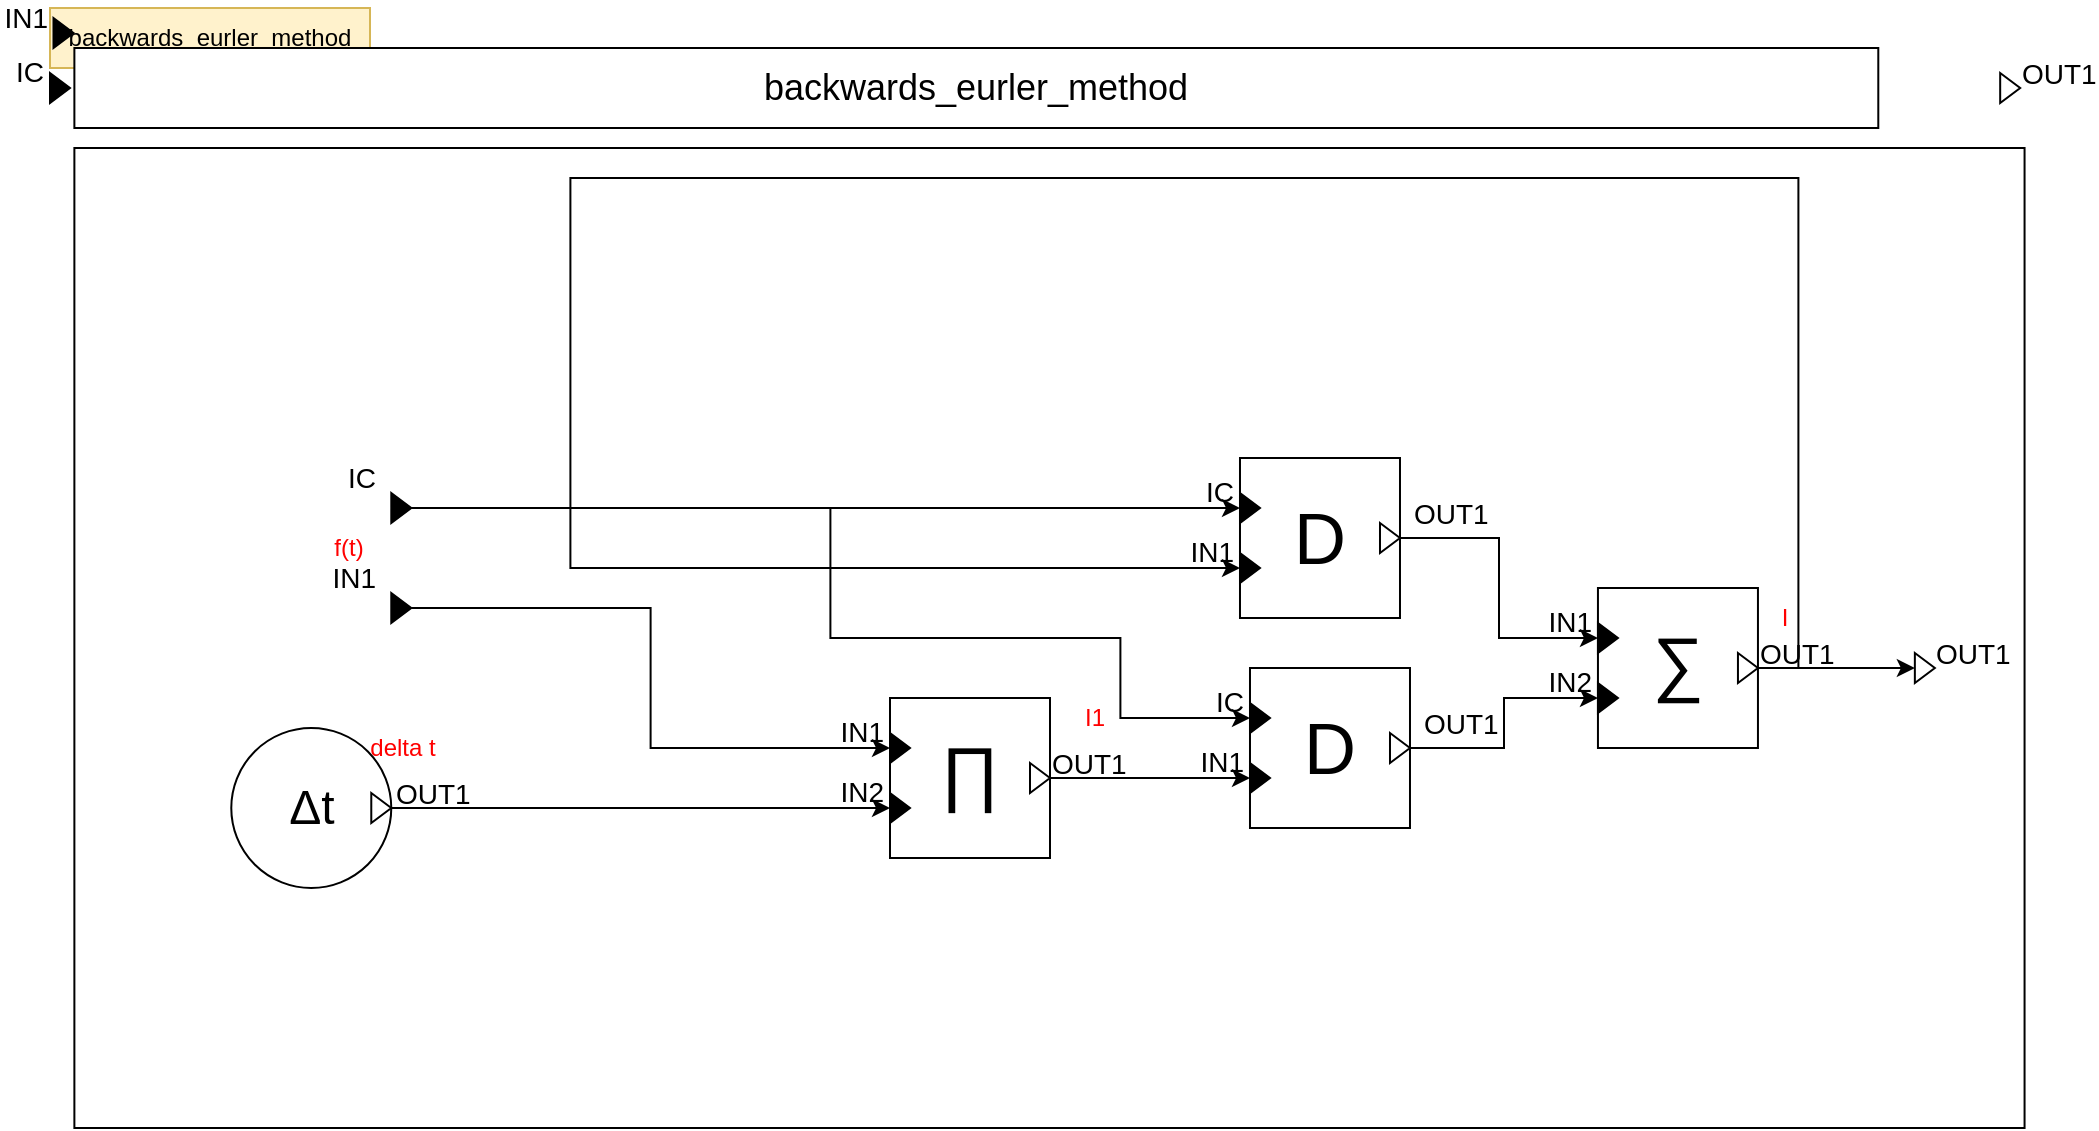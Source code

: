<mxfile version="24.7.17">
  <diagram id="N5nFlDylz3wS6Qd0s4Ny" name="Page-1">
    <mxGraphModel dx="2218" dy="990" grid="1" gridSize="5" guides="1" tooltips="1" connect="1" arrows="1" fold="1" page="1" pageScale="1" pageWidth="850" pageHeight="1100" math="0" shadow="0">
      <root>
        <mxCell id="0" />
        <mxCell id="1" parent="0" />
        <object label="backwards_eurler_method" placeholders="1" class_name="backwards_eurler_method" block_name="backwards_eurler_method_name" id="A_Bu4HxSgUgRhryUP4xk-1">
          <mxCell style="rounded=0;whiteSpace=wrap;html=1;fillColor=#fff2cc;strokeColor=#d6b656;container=0;connectable=0;allowArrows=0;treeFolding=0;moveCells=0;treeMoving=0;comic=0;rotatable=0;expand=1;autosize=1;resizeWidth=1;resizeHeight=1;metaEdit=1;" parent="1" vertex="1">
            <mxGeometry x="-250.0" y="430" width="160" height="30" as="geometry">
              <mxRectangle x="40" y="400" width="50" height="40" as="alternateBounds" />
            </mxGeometry>
          </mxCell>
        </object>
        <object label="%class_name%" placeholders="1" id="A_Bu4HxSgUgRhryUP4xk-2">
          <mxCell style="rounded=0;whiteSpace=wrap;html=1;fillColor=#ffffff;fontSize=18;connectable=0;allowArrows=0;rotatable=0;cloneable=0;deletable=0;" parent="A_Bu4HxSgUgRhryUP4xk-1" vertex="1">
            <mxGeometry x="12.189" y="20" width="901.956" height="40" as="geometry" />
          </mxCell>
        </object>
        <mxCell id="A_Bu4HxSgUgRhryUP4xk-3" value="" style="rounded=0;whiteSpace=wrap;html=1;fillColor=#ffffff;connectable=0;allowArrows=0;container=1;collapsible=0;portConstraintRotation=0;rotatable=0;cloneable=0;deletable=0;recursiveResize=0;" parent="A_Bu4HxSgUgRhryUP4xk-1" vertex="1">
          <mxGeometry x="12.189" y="70" width="975.088" height="490" as="geometry">
            <mxRectangle x="10" y="70" width="50" height="40" as="alternateBounds" />
          </mxGeometry>
        </mxCell>
        <mxCell id="A_Bu4HxSgUgRhryUP4xk-4" style="edgeStyle=orthogonalEdgeStyle;rounded=0;orthogonalLoop=1;jettySize=auto;html=1;exitX=1;exitY=0.5;exitDx=0;exitDy=0;entryX=0;entryY=0.5;entryDx=0;entryDy=0;" parent="A_Bu4HxSgUgRhryUP4xk-3" source="A_Bu4HxSgUgRhryUP4xk-5" target="A_Bu4HxSgUgRhryUP4xk-14" edge="1">
          <mxGeometry relative="1" as="geometry" />
        </mxCell>
        <object label="%name%" placeholders="1" name="IN1" class_name="InputPort" id="A_Bu4HxSgUgRhryUP4xk-5">
          <mxCell style="triangle;fontSize=14;points=[[0,0.5],[1,0.5]];allowArrows=0;verticalAlign=middle;horizontal=1;spacingTop=0;align=right;spacingLeft=0;spacingRight=8;html=1;comic=0;treeFolding=0;treeMoving=0;resizable=0;movableLabel=1;spacing=2;aspect=fixed;fillColor=#000000;metaEdit=1;" parent="A_Bu4HxSgUgRhryUP4xk-3" vertex="1">
            <mxGeometry x="158.452" y="222.5" width="10" height="15" as="geometry">
              <mxPoint x="-9" y="-15" as="offset" />
            </mxGeometry>
          </mxCell>
        </object>
        <object label="%symbol%" placeholders="1" symbol="D" class_name="DelayBlock" block_name="" id="A_Bu4HxSgUgRhryUP4xk-6">
          <mxCell style="whiteSpace=wrap;html=1;aspect=fixed;comic=0;fillColor=#FFFFFF;fontSize=36;align=center;resizable=0;container=1;collapsible=0;points=[];allowArrows=0;metaEdit=1;connectable=0;" parent="A_Bu4HxSgUgRhryUP4xk-3" vertex="1">
            <mxGeometry x="582.808" y="155" width="80" height="80" as="geometry" />
          </mxCell>
        </object>
        <object label="%name%" placeholders="1" name="OUT1" class_name="OutputPort" id="A_Bu4HxSgUgRhryUP4xk-7">
          <mxCell style="triangle;fillColor=#ffffff;fontSize=14;points=[[1,0.5]];allowArrows=0;verticalAlign=middle;horizontal=1;spacingTop=0;align=left;spacingLeft=4;spacingRight=0;html=1;comic=0;treeFolding=0;treeMoving=0;movable=1;resizable=0;rotatable=1;deletable=1;editable=1;connectable=1;movableLabel=1;spacing=2;aspect=fixed;metaEdit=1;" parent="A_Bu4HxSgUgRhryUP4xk-6" vertex="1">
            <mxGeometry x="70" y="32.5" width="10" height="15" as="geometry">
              <mxPoint x="11" y="-12" as="offset" />
            </mxGeometry>
          </mxCell>
        </object>
        <object label="%name%" placeholders="1" name="IC" class_name="InputPort" id="A_Bu4HxSgUgRhryUP4xk-8">
          <mxCell style="triangle;fontSize=14;points=[[0,0.5]];allowArrows=0;verticalAlign=middle;horizontal=1;spacingTop=0;align=right;spacingLeft=0;spacingRight=8;html=1;comic=0;treeFolding=0;treeMoving=0;resizable=0;movableLabel=1;spacing=2;aspect=fixed;fillColor=#000000;metaEdit=1;" parent="A_Bu4HxSgUgRhryUP4xk-6" vertex="1">
            <mxGeometry y="17.5" width="10" height="15" as="geometry">
              <mxPoint x="-4" y="-8" as="offset" />
            </mxGeometry>
          </mxCell>
        </object>
        <object label="%name%" placeholders="1" name="IN1" class_name="InputPort" id="A_Bu4HxSgUgRhryUP4xk-9">
          <mxCell style="triangle;fontSize=14;points=[[0,0.5]];allowArrows=0;verticalAlign=middle;horizontal=1;spacingTop=0;align=right;spacingLeft=0;spacingRight=8;html=1;comic=0;treeFolding=0;treeMoving=0;resizable=0;movableLabel=1;spacing=2;aspect=fixed;fillColor=#000000;metaEdit=1;" parent="A_Bu4HxSgUgRhryUP4xk-6" vertex="1">
            <mxGeometry y="47.5" width="10" height="15" as="geometry">
              <mxPoint x="-4" y="-8" as="offset" />
            </mxGeometry>
          </mxCell>
        </object>
        <object label="%symbol%" placeholders="1" block_name="" class_name="DeltaTBlock" symbol="&amp;#916;t" id="A_Bu4HxSgUgRhryUP4xk-10">
          <mxCell style="ellipse;whiteSpace=wrap;html=1;comic=0;fillColor=#ffffff;fontSize=24;align=center;allowArrows=0;connectable=0;container=1;collapsible=0;recursiveResize=1;direction=west;resizable=0;metaEdit=1;" parent="A_Bu4HxSgUgRhryUP4xk-3" vertex="1">
            <mxGeometry x="78.453" y="290" width="80" height="80" as="geometry" />
          </mxCell>
        </object>
        <object label="%name%" placeholders="1" name="OUT1" class_name="OutputPort" id="A_Bu4HxSgUgRhryUP4xk-11">
          <mxCell style="triangle;fillColor=#ffffff;fontSize=14;points=[[1,0.5]];allowArrows=0;verticalAlign=middle;horizontal=1;spacingTop=0;align=left;spacingLeft=4;spacingRight=0;html=1;comic=0;treeFolding=0;treeMoving=0;movable=1;resizable=0;rotatable=1;deletable=1;editable=1;connectable=1;movableLabel=1;spacing=2;aspect=fixed;metaEdit=1;" parent="A_Bu4HxSgUgRhryUP4xk-10" vertex="1">
            <mxGeometry x="70" y="32.5" width="10" height="15" as="geometry">
              <mxPoint x="6" y="-7" as="offset" />
            </mxGeometry>
          </mxCell>
        </object>
        <object label="%symbol%" placeholders="1" symbol="&amp;prod;" class_name="ProductBlock" block_name="" numberOfInputs="2" id="A_Bu4HxSgUgRhryUP4xk-12">
          <mxCell style="whiteSpace=wrap;html=1;aspect=fixed;comic=0;fillColor=#FFFFFF;fontSize=36;align=center;resizable=0;container=1;collapsible=0;points=[];allowArrows=0;spacingTop=-6;metaEdit=1;connectable=0;" parent="A_Bu4HxSgUgRhryUP4xk-3" vertex="1">
            <mxGeometry x="407.812" y="275" width="80" height="80" as="geometry" />
          </mxCell>
        </object>
        <object label="%name%" placeholders="1" name="OUT1" class_name="OutputPort" id="A_Bu4HxSgUgRhryUP4xk-13">
          <mxCell style="triangle;fillColor=#ffffff;fontSize=14;points=[[1,0.5]];allowArrows=0;verticalAlign=middle;horizontal=1;spacingTop=0;align=left;spacingLeft=4;spacingRight=0;html=1;comic=0;treeFolding=0;treeMoving=0;movable=1;resizable=0;rotatable=1;deletable=1;editable=1;connectable=1;movableLabel=1;spacing=2;aspect=fixed;metaEdit=1;" parent="A_Bu4HxSgUgRhryUP4xk-12" vertex="1">
            <mxGeometry x="70" y="32.5" width="10" height="15" as="geometry">
              <mxPoint x="5" y="-7" as="offset" />
            </mxGeometry>
          </mxCell>
        </object>
        <object label="%name%" placeholders="1" name="IN1" class_name="InputPort" id="A_Bu4HxSgUgRhryUP4xk-14">
          <mxCell style="triangle;fontSize=14;points=[[0,0.5]];allowArrows=0;verticalAlign=middle;horizontal=1;spacingTop=0;align=right;spacingLeft=0;spacingRight=8;html=1;comic=0;treeFolding=0;treeMoving=0;resizable=0;movableLabel=1;spacing=2;aspect=fixed;fillColor=#000000;metaEdit=1;" parent="A_Bu4HxSgUgRhryUP4xk-12" vertex="1">
            <mxGeometry y="17.5" width="10" height="15" as="geometry">
              <mxPoint x="-4" y="-8" as="offset" />
            </mxGeometry>
          </mxCell>
        </object>
        <object label="%name%" placeholders="1" name="IN2" class_name="InputPort" id="A_Bu4HxSgUgRhryUP4xk-15">
          <mxCell style="triangle;fontSize=14;points=[[0,0.5]];allowArrows=0;verticalAlign=middle;horizontal=1;spacingTop=0;align=right;spacingLeft=0;spacingRight=8;html=1;comic=0;treeFolding=0;treeMoving=0;resizable=0;movableLabel=1;spacing=2;aspect=fixed;fillColor=#000000;metaEdit=1;" parent="A_Bu4HxSgUgRhryUP4xk-12" vertex="1">
            <mxGeometry y="47.5" width="10" height="15" as="geometry">
              <mxPoint x="-4" y="-8" as="offset" />
            </mxGeometry>
          </mxCell>
        </object>
        <mxCell id="A_Bu4HxSgUgRhryUP4xk-16" style="edgeStyle=orthogonalEdgeStyle;rounded=0;orthogonalLoop=1;jettySize=auto;html=1;exitX=1;exitY=0.5;exitDx=0;exitDy=0;entryX=0;entryY=0.5;entryDx=0;entryDy=0;" parent="A_Bu4HxSgUgRhryUP4xk-3" source="A_Bu4HxSgUgRhryUP4xk-11" target="A_Bu4HxSgUgRhryUP4xk-15" edge="1">
          <mxGeometry relative="1" as="geometry" />
        </mxCell>
        <object label="%symbol%" placeholders="1" symbol="&amp;sum;" class_name="AdderBlock" block_name="" numberOfInputs="2" id="A_Bu4HxSgUgRhryUP4xk-17">
          <mxCell style="whiteSpace=wrap;html=1;aspect=fixed;comic=0;fillColor=#FFFFFF;fontSize=36;align=center;resizable=0;container=1;collapsible=0;points=[];allowArrows=0;spacingTop=-6;metaEdit=1;connectable=0;" parent="A_Bu4HxSgUgRhryUP4xk-3" vertex="1">
            <mxGeometry x="761.787" y="220" width="80" height="80" as="geometry" />
          </mxCell>
        </object>
        <object label="%name%" placeholders="1" name="OUT1" class_name="OutputPort" id="A_Bu4HxSgUgRhryUP4xk-18">
          <mxCell style="triangle;fillColor=#ffffff;fontSize=14;points=[[1,0.5]];allowArrows=0;verticalAlign=middle;horizontal=1;spacingTop=0;align=left;spacingLeft=4;spacingRight=0;html=1;comic=0;treeFolding=0;treeMoving=0;movable=1;resizable=0;rotatable=1;deletable=1;editable=1;connectable=1;movableLabel=1;spacing=2;aspect=fixed;metaEdit=1;" parent="A_Bu4HxSgUgRhryUP4xk-17" vertex="1">
            <mxGeometry x="70" y="32.5" width="10" height="15" as="geometry">
              <mxPoint x="5" y="-7" as="offset" />
            </mxGeometry>
          </mxCell>
        </object>
        <object label="%name%" placeholders="1" name="IN1" class_name="InputPort" id="A_Bu4HxSgUgRhryUP4xk-19">
          <mxCell style="triangle;fontSize=14;points=[[0,0.5]];allowArrows=0;verticalAlign=middle;horizontal=1;spacingTop=0;align=right;spacingLeft=0;spacingRight=8;html=1;comic=0;treeFolding=0;treeMoving=0;resizable=0;movableLabel=1;spacing=2;aspect=fixed;fillColor=#000000;metaEdit=1;" parent="A_Bu4HxSgUgRhryUP4xk-17" vertex="1">
            <mxGeometry y="17.5" width="10" height="15" as="geometry">
              <mxPoint x="-4" y="-8" as="offset" />
            </mxGeometry>
          </mxCell>
        </object>
        <object label="%name%" placeholders="1" name="IN2" class_name="InputPort" id="A_Bu4HxSgUgRhryUP4xk-20">
          <mxCell style="triangle;fontSize=14;points=[[0,0.5]];allowArrows=0;verticalAlign=middle;horizontal=1;spacingTop=0;align=right;spacingLeft=0;spacingRight=8;html=1;comic=0;treeFolding=0;treeMoving=0;resizable=0;movableLabel=1;spacing=2;aspect=fixed;fillColor=#000000;metaEdit=1;" parent="A_Bu4HxSgUgRhryUP4xk-17" vertex="1">
            <mxGeometry y="47.5" width="10" height="15" as="geometry">
              <mxPoint x="-4" y="-8" as="offset" />
            </mxGeometry>
          </mxCell>
        </object>
        <object label="%name%" placeholders="1" name="OUT1" class_name="OutputPort" id="A_Bu4HxSgUgRhryUP4xk-21">
          <mxCell style="triangle;fillColor=#ffffff;fontSize=14;points=[[0,0.5],[1,0.5]];allowArrows=0;verticalAlign=middle;horizontal=1;spacingTop=0;align=left;spacingLeft=4;spacingRight=0;html=1;comic=0;treeFolding=0;treeMoving=0;movable=1;resizable=0;rotatable=1;deletable=1;editable=1;connectable=1;movableLabel=1;spacing=2;aspect=fixed;metaEdit=1;" parent="A_Bu4HxSgUgRhryUP4xk-3" vertex="1">
            <mxGeometry x="920.239" y="252.5" width="10" height="15" as="geometry">
              <mxPoint x="5" y="-7" as="offset" />
            </mxGeometry>
          </mxCell>
        </object>
        <mxCell id="A_Bu4HxSgUgRhryUP4xk-22" style="edgeStyle=orthogonalEdgeStyle;rounded=0;orthogonalLoop=1;jettySize=auto;html=1;exitX=1;exitY=0.5;exitDx=0;exitDy=0;entryX=0;entryY=0.5;entryDx=0;entryDy=0;" parent="A_Bu4HxSgUgRhryUP4xk-3" source="A_Bu4HxSgUgRhryUP4xk-18" target="A_Bu4HxSgUgRhryUP4xk-21" edge="1">
          <mxGeometry relative="1" as="geometry" />
        </mxCell>
        <mxCell id="A_Bu4HxSgUgRhryUP4xk-23" value="f(t)" style="text;html=1;align=center;verticalAlign=middle;whiteSpace=wrap;rounded=0;fontColor=#FF0000;" parent="A_Bu4HxSgUgRhryUP4xk-3" vertex="1">
          <mxGeometry x="106.211" y="185" width="62.684" height="30" as="geometry" />
        </mxCell>
        <mxCell id="A_Bu4HxSgUgRhryUP4xk-24" value="delta t" style="text;html=1;align=center;verticalAlign=middle;whiteSpace=wrap;rounded=0;fontColor=#FF0000;" parent="A_Bu4HxSgUgRhryUP4xk-3" vertex="1">
          <mxGeometry x="132.33" y="285" width="62.684" height="30" as="geometry" />
        </mxCell>
        <mxCell id="A_Bu4HxSgUgRhryUP4xk-25" value="I1" style="text;html=1;align=center;verticalAlign=middle;whiteSpace=wrap;rounded=0;fontColor=#FF0000;" parent="A_Bu4HxSgUgRhryUP4xk-3" vertex="1">
          <mxGeometry x="478.838" y="270" width="62.684" height="30" as="geometry" />
        </mxCell>
        <mxCell id="A_Bu4HxSgUgRhryUP4xk-26" value="I" style="text;html=1;align=center;verticalAlign=middle;whiteSpace=wrap;rounded=0;fontColor=#FF0000;" parent="A_Bu4HxSgUgRhryUP4xk-3" vertex="1">
          <mxGeometry x="823.601" y="220" width="62.684" height="30" as="geometry" />
        </mxCell>
        <mxCell id="A_Bu4HxSgUgRhryUP4xk-27" style="edgeStyle=orthogonalEdgeStyle;rounded=0;orthogonalLoop=1;jettySize=auto;html=1;exitX=1;exitY=0.5;exitDx=0;exitDy=0;entryX=0;entryY=0.5;entryDx=0;entryDy=0;" parent="A_Bu4HxSgUgRhryUP4xk-3" source="A_Bu4HxSgUgRhryUP4xk-29" target="A_Bu4HxSgUgRhryUP4xk-8" edge="1">
          <mxGeometry relative="1" as="geometry" />
        </mxCell>
        <mxCell id="A_Bu4HxSgUgRhryUP4xk-28" style="edgeStyle=orthogonalEdgeStyle;rounded=0;orthogonalLoop=1;jettySize=auto;html=1;exitX=1;exitY=0.5;exitDx=0;exitDy=0;entryX=0;entryY=0.5;entryDx=0;entryDy=0;" parent="A_Bu4HxSgUgRhryUP4xk-3" source="A_Bu4HxSgUgRhryUP4xk-29" target="A_Bu4HxSgUgRhryUP4xk-34" edge="1">
          <mxGeometry relative="1" as="geometry">
            <Array as="points">
              <mxPoint x="378" y="180" />
              <mxPoint x="378" y="245" />
              <mxPoint x="523" y="245" />
              <mxPoint x="523" y="285" />
            </Array>
          </mxGeometry>
        </mxCell>
        <object label="%name%" placeholders="1" name="IC" class_name="InputPort" id="A_Bu4HxSgUgRhryUP4xk-29">
          <mxCell style="triangle;fontSize=14;points=[[0,0.5],[1,0.5]];allowArrows=0;verticalAlign=middle;horizontal=1;spacingTop=0;align=right;spacingLeft=0;spacingRight=8;html=1;comic=0;treeFolding=0;treeMoving=0;resizable=0;movableLabel=1;spacing=2;aspect=fixed;fillColor=#000000;metaEdit=1;" parent="A_Bu4HxSgUgRhryUP4xk-3" vertex="1">
            <mxGeometry x="158.454" y="172.5" width="10" height="15" as="geometry">
              <mxPoint x="-9" y="-15" as="offset" />
            </mxGeometry>
          </mxCell>
        </object>
        <mxCell id="A_Bu4HxSgUgRhryUP4xk-30" style="edgeStyle=orthogonalEdgeStyle;rounded=0;orthogonalLoop=1;jettySize=auto;html=1;exitX=1;exitY=0.5;exitDx=0;exitDy=0;entryX=0;entryY=0.5;entryDx=0;entryDy=0;" parent="A_Bu4HxSgUgRhryUP4xk-3" source="A_Bu4HxSgUgRhryUP4xk-18" target="A_Bu4HxSgUgRhryUP4xk-9" edge="1">
          <mxGeometry relative="1" as="geometry">
            <Array as="points">
              <mxPoint x="862" y="260" />
              <mxPoint x="862" y="15" />
              <mxPoint x="248" y="15" />
              <mxPoint x="248" y="210" />
            </Array>
          </mxGeometry>
        </mxCell>
        <mxCell id="A_Bu4HxSgUgRhryUP4xk-31" style="edgeStyle=orthogonalEdgeStyle;rounded=0;orthogonalLoop=1;jettySize=auto;html=1;exitX=1;exitY=0.5;exitDx=0;exitDy=0;entryX=0;entryY=0.5;entryDx=0;entryDy=0;" parent="A_Bu4HxSgUgRhryUP4xk-3" source="A_Bu4HxSgUgRhryUP4xk-7" target="A_Bu4HxSgUgRhryUP4xk-19" edge="1">
          <mxGeometry relative="1" as="geometry" />
        </mxCell>
        <object label="%symbol%" placeholders="1" symbol="D" class_name="DelayBlock" block_name="" id="A_Bu4HxSgUgRhryUP4xk-32">
          <mxCell style="whiteSpace=wrap;html=1;aspect=fixed;comic=0;fillColor=#FFFFFF;fontSize=36;align=center;resizable=0;container=1;collapsible=0;points=[];allowArrows=0;metaEdit=1;connectable=0;" parent="A_Bu4HxSgUgRhryUP4xk-3" vertex="1">
            <mxGeometry x="587.808" y="260" width="80" height="80" as="geometry" />
          </mxCell>
        </object>
        <object label="%name%" placeholders="1" name="OUT1" class_name="OutputPort" id="A_Bu4HxSgUgRhryUP4xk-33">
          <mxCell style="triangle;fillColor=#ffffff;fontSize=14;points=[[1,0.5]];allowArrows=0;verticalAlign=middle;horizontal=1;spacingTop=0;align=left;spacingLeft=4;spacingRight=0;html=1;comic=0;treeFolding=0;treeMoving=0;movable=1;resizable=0;rotatable=1;deletable=1;editable=1;connectable=1;movableLabel=1;spacing=2;aspect=fixed;metaEdit=1;" parent="A_Bu4HxSgUgRhryUP4xk-32" vertex="1">
            <mxGeometry x="70" y="32.5" width="10" height="15" as="geometry">
              <mxPoint x="11" y="-12" as="offset" />
            </mxGeometry>
          </mxCell>
        </object>
        <object label="%name%" placeholders="1" name="IC" class_name="InputPort" id="A_Bu4HxSgUgRhryUP4xk-34">
          <mxCell style="triangle;fontSize=14;points=[[0,0.5]];allowArrows=0;verticalAlign=middle;horizontal=1;spacingTop=0;align=right;spacingLeft=0;spacingRight=8;html=1;comic=0;treeFolding=0;treeMoving=0;resizable=0;movableLabel=1;spacing=2;aspect=fixed;fillColor=#000000;metaEdit=1;" parent="A_Bu4HxSgUgRhryUP4xk-32" vertex="1">
            <mxGeometry y="17.5" width="10" height="15" as="geometry">
              <mxPoint x="-4" y="-8" as="offset" />
            </mxGeometry>
          </mxCell>
        </object>
        <object label="%name%" placeholders="1" name="IN1" class_name="InputPort" id="A_Bu4HxSgUgRhryUP4xk-35">
          <mxCell style="triangle;fontSize=14;points=[[0,0.5]];allowArrows=0;verticalAlign=middle;horizontal=1;spacingTop=0;align=right;spacingLeft=0;spacingRight=8;html=1;comic=0;treeFolding=0;treeMoving=0;resizable=0;movableLabel=1;spacing=2;aspect=fixed;fillColor=#000000;metaEdit=1;" parent="A_Bu4HxSgUgRhryUP4xk-32" vertex="1">
            <mxGeometry y="47.5" width="10" height="15" as="geometry">
              <mxPoint x="-4" y="-8" as="offset" />
            </mxGeometry>
          </mxCell>
        </object>
        <mxCell id="A_Bu4HxSgUgRhryUP4xk-36" style="edgeStyle=orthogonalEdgeStyle;rounded=0;orthogonalLoop=1;jettySize=auto;html=1;exitX=1;exitY=0.5;exitDx=0;exitDy=0;entryX=0;entryY=0.5;entryDx=0;entryDy=0;" parent="A_Bu4HxSgUgRhryUP4xk-3" source="A_Bu4HxSgUgRhryUP4xk-33" target="A_Bu4HxSgUgRhryUP4xk-20" edge="1">
          <mxGeometry relative="1" as="geometry" />
        </mxCell>
        <mxCell id="A_Bu4HxSgUgRhryUP4xk-37" style="edgeStyle=orthogonalEdgeStyle;rounded=0;orthogonalLoop=1;jettySize=auto;html=1;exitX=1;exitY=0.5;exitDx=0;exitDy=0;entryX=0;entryY=0.5;entryDx=0;entryDy=0;" parent="A_Bu4HxSgUgRhryUP4xk-3" source="A_Bu4HxSgUgRhryUP4xk-13" target="A_Bu4HxSgUgRhryUP4xk-35" edge="1">
          <mxGeometry relative="1" as="geometry" />
        </mxCell>
        <object label="%name%" placeholders="1" name="OUT1" class_name="OutputPort" id="A_Bu4HxSgUgRhryUP4xk-38">
          <mxCell style="triangle;fillColor=#ffffff;fontSize=14;points=[[0,0.5],[1,0.5]];allowArrows=0;verticalAlign=middle;horizontal=1;spacingTop=0;align=left;spacingLeft=4;spacingRight=0;html=1;comic=0;treeFolding=0;treeMoving=0;movable=1;resizable=0;rotatable=1;deletable=1;editable=1;connectable=1;movableLabel=1;spacing=2;aspect=fixed;metaEdit=1;" parent="A_Bu4HxSgUgRhryUP4xk-1" vertex="1">
            <mxGeometry x="975.088" y="32.5" width="10" height="15" as="geometry">
              <mxPoint x="5" y="-7" as="offset" />
            </mxGeometry>
          </mxCell>
        </object>
        <object label="%name%" placeholders="1" name="IC" class_name="InputPort" id="A_Bu4HxSgUgRhryUP4xk-39">
          <mxCell style="triangle;fontSize=14;points=[[0,0.5],[1,0.5]];allowArrows=0;verticalAlign=middle;horizontal=1;spacingTop=0;align=right;spacingLeft=0;spacingRight=8;html=1;comic=0;treeFolding=0;treeMoving=0;resizable=0;movableLabel=1;spacing=2;aspect=fixed;fillColor=#000000;metaEdit=1;" parent="A_Bu4HxSgUgRhryUP4xk-1" vertex="1">
            <mxGeometry y="32.5" width="10" height="15" as="geometry">
              <mxPoint x="-4" y="-8" as="offset" />
            </mxGeometry>
          </mxCell>
        </object>
        <object label="%name%" placeholders="1" name="IN1" class_name="InputPort" id="A_Bu4HxSgUgRhryUP4xk-40">
          <mxCell style="triangle;fontSize=14;points=[[0,0.5],[1,0.5]];allowArrows=0;verticalAlign=middle;horizontal=1;spacingTop=0;align=right;spacingLeft=0;spacingRight=8;html=1;comic=0;treeFolding=0;treeMoving=0;resizable=0;movableLabel=1;spacing=2;aspect=fixed;fillColor=#000000;metaEdit=1;" parent="A_Bu4HxSgUgRhryUP4xk-1" vertex="1">
            <mxGeometry x="1.745" y="5" width="10" height="15" as="geometry">
              <mxPoint x="-4" y="-8" as="offset" />
            </mxGeometry>
          </mxCell>
        </object>
      </root>
    </mxGraphModel>
  </diagram>
</mxfile>

